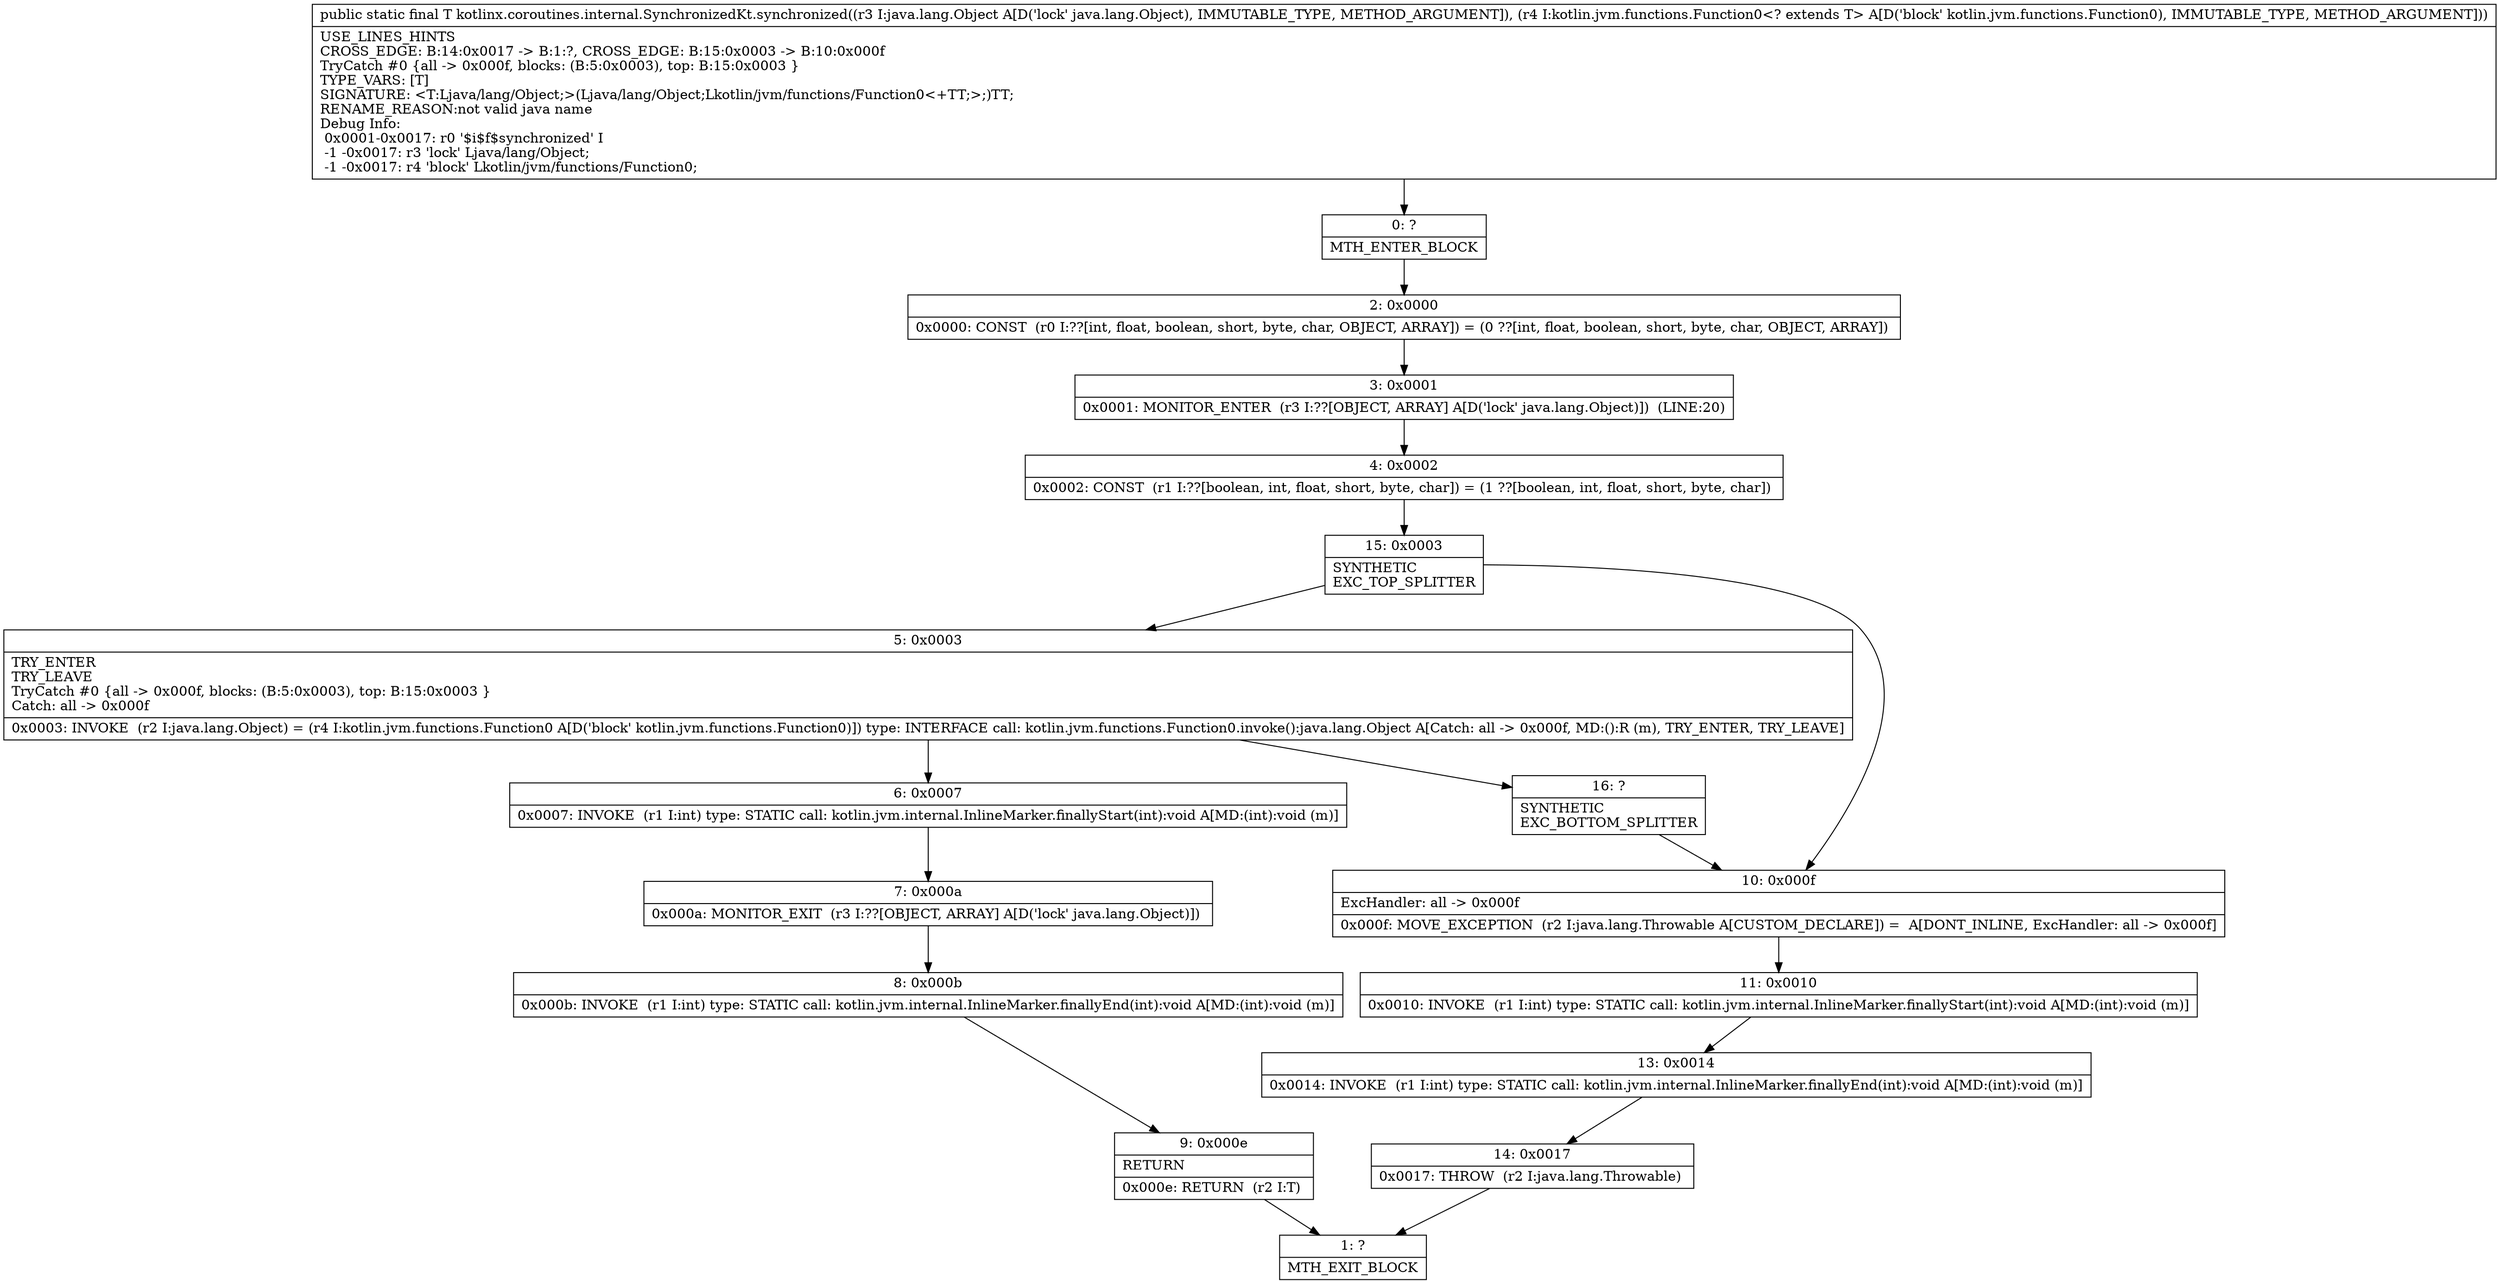 digraph "CFG forkotlinx.coroutines.internal.SynchronizedKt.synchronized(Ljava\/lang\/Object;Lkotlin\/jvm\/functions\/Function0;)Ljava\/lang\/Object;" {
Node_0 [shape=record,label="{0\:\ ?|MTH_ENTER_BLOCK\l}"];
Node_2 [shape=record,label="{2\:\ 0x0000|0x0000: CONST  (r0 I:??[int, float, boolean, short, byte, char, OBJECT, ARRAY]) = (0 ??[int, float, boolean, short, byte, char, OBJECT, ARRAY]) \l}"];
Node_3 [shape=record,label="{3\:\ 0x0001|0x0001: MONITOR_ENTER  (r3 I:??[OBJECT, ARRAY] A[D('lock' java.lang.Object)])  (LINE:20)\l}"];
Node_4 [shape=record,label="{4\:\ 0x0002|0x0002: CONST  (r1 I:??[boolean, int, float, short, byte, char]) = (1 ??[boolean, int, float, short, byte, char]) \l}"];
Node_15 [shape=record,label="{15\:\ 0x0003|SYNTHETIC\lEXC_TOP_SPLITTER\l}"];
Node_5 [shape=record,label="{5\:\ 0x0003|TRY_ENTER\lTRY_LEAVE\lTryCatch #0 \{all \-\> 0x000f, blocks: (B:5:0x0003), top: B:15:0x0003 \}\lCatch: all \-\> 0x000f\l|0x0003: INVOKE  (r2 I:java.lang.Object) = (r4 I:kotlin.jvm.functions.Function0 A[D('block' kotlin.jvm.functions.Function0)]) type: INTERFACE call: kotlin.jvm.functions.Function0.invoke():java.lang.Object A[Catch: all \-\> 0x000f, MD:():R (m), TRY_ENTER, TRY_LEAVE]\l}"];
Node_6 [shape=record,label="{6\:\ 0x0007|0x0007: INVOKE  (r1 I:int) type: STATIC call: kotlin.jvm.internal.InlineMarker.finallyStart(int):void A[MD:(int):void (m)]\l}"];
Node_7 [shape=record,label="{7\:\ 0x000a|0x000a: MONITOR_EXIT  (r3 I:??[OBJECT, ARRAY] A[D('lock' java.lang.Object)]) \l}"];
Node_8 [shape=record,label="{8\:\ 0x000b|0x000b: INVOKE  (r1 I:int) type: STATIC call: kotlin.jvm.internal.InlineMarker.finallyEnd(int):void A[MD:(int):void (m)]\l}"];
Node_9 [shape=record,label="{9\:\ 0x000e|RETURN\l|0x000e: RETURN  (r2 I:T) \l}"];
Node_1 [shape=record,label="{1\:\ ?|MTH_EXIT_BLOCK\l}"];
Node_16 [shape=record,label="{16\:\ ?|SYNTHETIC\lEXC_BOTTOM_SPLITTER\l}"];
Node_10 [shape=record,label="{10\:\ 0x000f|ExcHandler: all \-\> 0x000f\l|0x000f: MOVE_EXCEPTION  (r2 I:java.lang.Throwable A[CUSTOM_DECLARE]) =  A[DONT_INLINE, ExcHandler: all \-\> 0x000f]\l}"];
Node_11 [shape=record,label="{11\:\ 0x0010|0x0010: INVOKE  (r1 I:int) type: STATIC call: kotlin.jvm.internal.InlineMarker.finallyStart(int):void A[MD:(int):void (m)]\l}"];
Node_13 [shape=record,label="{13\:\ 0x0014|0x0014: INVOKE  (r1 I:int) type: STATIC call: kotlin.jvm.internal.InlineMarker.finallyEnd(int):void A[MD:(int):void (m)]\l}"];
Node_14 [shape=record,label="{14\:\ 0x0017|0x0017: THROW  (r2 I:java.lang.Throwable) \l}"];
MethodNode[shape=record,label="{public static final T kotlinx.coroutines.internal.SynchronizedKt.synchronized((r3 I:java.lang.Object A[D('lock' java.lang.Object), IMMUTABLE_TYPE, METHOD_ARGUMENT]), (r4 I:kotlin.jvm.functions.Function0\<? extends T\> A[D('block' kotlin.jvm.functions.Function0), IMMUTABLE_TYPE, METHOD_ARGUMENT]))  | USE_LINES_HINTS\lCROSS_EDGE: B:14:0x0017 \-\> B:1:?, CROSS_EDGE: B:15:0x0003 \-\> B:10:0x000f\lTryCatch #0 \{all \-\> 0x000f, blocks: (B:5:0x0003), top: B:15:0x0003 \}\lTYPE_VARS: [T]\lSIGNATURE: \<T:Ljava\/lang\/Object;\>(Ljava\/lang\/Object;Lkotlin\/jvm\/functions\/Function0\<+TT;\>;)TT;\lRENAME_REASON:not valid java name\lDebug Info:\l  0x0001\-0x0017: r0 '$i$f$synchronized' I\l  \-1 \-0x0017: r3 'lock' Ljava\/lang\/Object;\l  \-1 \-0x0017: r4 'block' Lkotlin\/jvm\/functions\/Function0;\l}"];
MethodNode -> Node_0;Node_0 -> Node_2;
Node_2 -> Node_3;
Node_3 -> Node_4;
Node_4 -> Node_15;
Node_15 -> Node_5;
Node_15 -> Node_10;
Node_5 -> Node_6;
Node_5 -> Node_16;
Node_6 -> Node_7;
Node_7 -> Node_8;
Node_8 -> Node_9;
Node_9 -> Node_1;
Node_16 -> Node_10;
Node_10 -> Node_11;
Node_11 -> Node_13;
Node_13 -> Node_14;
Node_14 -> Node_1;
}

